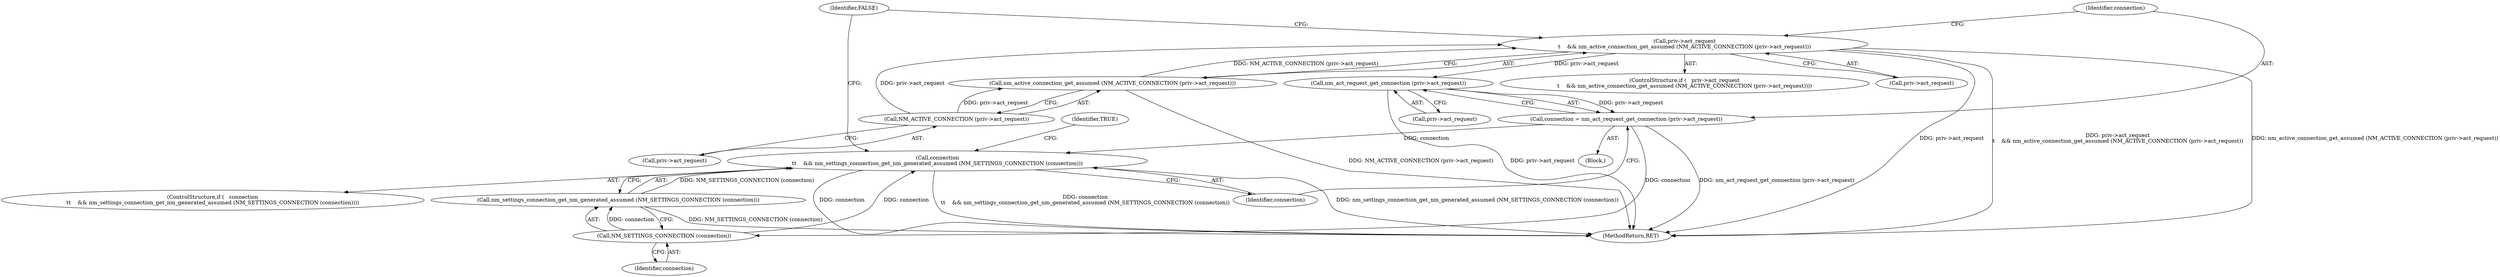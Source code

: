 digraph "0_NetworkManager_d5fc88e573fa58b93034b04d35a2454f5d28cad9@API" {
"1000869" [label="(Call,nm_act_request_get_connection (priv->act_request))"];
"1000857" [label="(Call,priv->act_request\n\t    && nm_active_connection_get_assumed (NM_ACTIVE_CONNECTION (priv->act_request)))"];
"1000862" [label="(Call,NM_ACTIVE_CONNECTION (priv->act_request))"];
"1000861" [label="(Call,nm_active_connection_get_assumed (NM_ACTIVE_CONNECTION (priv->act_request)))"];
"1000867" [label="(Call,connection = nm_act_request_get_connection (priv->act_request))"];
"1000874" [label="(Call,connection\n\t\t    && nm_settings_connection_get_nm_generated_assumed (NM_SETTINGS_CONNECTION (connection)))"];
"1000877" [label="(Call,NM_SETTINGS_CONNECTION (connection))"];
"1000876" [label="(Call,nm_settings_connection_get_nm_generated_assumed (NM_SETTINGS_CONNECTION (connection)))"];
"1000867" [label="(Call,connection = nm_act_request_get_connection (priv->act_request))"];
"1000857" [label="(Call,priv->act_request\n\t    && nm_active_connection_get_assumed (NM_ACTIVE_CONNECTION (priv->act_request)))"];
"1000873" [label="(ControlStructure,if (   connection\n\t\t    && nm_settings_connection_get_nm_generated_assumed (NM_SETTINGS_CONNECTION (connection))))"];
"1000876" [label="(Call,nm_settings_connection_get_nm_generated_assumed (NM_SETTINGS_CONNECTION (connection)))"];
"1000878" [label="(Identifier,connection)"];
"1000882" [label="(Identifier,FALSE)"];
"1000863" [label="(Call,priv->act_request)"];
"1000877" [label="(Call,NM_SETTINGS_CONNECTION (connection))"];
"1000866" [label="(Block,)"];
"1000869" [label="(Call,nm_act_request_get_connection (priv->act_request))"];
"1000874" [label="(Call,connection\n\t\t    && nm_settings_connection_get_nm_generated_assumed (NM_SETTINGS_CONNECTION (connection)))"];
"1007368" [label="(MethodReturn,RET)"];
"1000856" [label="(ControlStructure,if (   priv->act_request\n\t    && nm_active_connection_get_assumed (NM_ACTIVE_CONNECTION (priv->act_request))))"];
"1000858" [label="(Call,priv->act_request)"];
"1000861" [label="(Call,nm_active_connection_get_assumed (NM_ACTIVE_CONNECTION (priv->act_request)))"];
"1000875" [label="(Identifier,connection)"];
"1000870" [label="(Call,priv->act_request)"];
"1000880" [label="(Identifier,TRUE)"];
"1000862" [label="(Call,NM_ACTIVE_CONNECTION (priv->act_request))"];
"1000868" [label="(Identifier,connection)"];
"1000869" -> "1000867"  [label="AST: "];
"1000869" -> "1000870"  [label="CFG: "];
"1000870" -> "1000869"  [label="AST: "];
"1000867" -> "1000869"  [label="CFG: "];
"1000869" -> "1007368"  [label="DDG: priv->act_request"];
"1000869" -> "1000867"  [label="DDG: priv->act_request"];
"1000857" -> "1000869"  [label="DDG: priv->act_request"];
"1000857" -> "1000856"  [label="AST: "];
"1000857" -> "1000858"  [label="CFG: "];
"1000857" -> "1000861"  [label="CFG: "];
"1000858" -> "1000857"  [label="AST: "];
"1000861" -> "1000857"  [label="AST: "];
"1000868" -> "1000857"  [label="CFG: "];
"1000882" -> "1000857"  [label="CFG: "];
"1000857" -> "1007368"  [label="DDG: priv->act_request"];
"1000857" -> "1007368"  [label="DDG: priv->act_request\n\t    && nm_active_connection_get_assumed (NM_ACTIVE_CONNECTION (priv->act_request))"];
"1000857" -> "1007368"  [label="DDG: nm_active_connection_get_assumed (NM_ACTIVE_CONNECTION (priv->act_request))"];
"1000862" -> "1000857"  [label="DDG: priv->act_request"];
"1000861" -> "1000857"  [label="DDG: NM_ACTIVE_CONNECTION (priv->act_request)"];
"1000862" -> "1000861"  [label="AST: "];
"1000862" -> "1000863"  [label="CFG: "];
"1000863" -> "1000862"  [label="AST: "];
"1000861" -> "1000862"  [label="CFG: "];
"1000862" -> "1000861"  [label="DDG: priv->act_request"];
"1000861" -> "1007368"  [label="DDG: NM_ACTIVE_CONNECTION (priv->act_request)"];
"1000867" -> "1000866"  [label="AST: "];
"1000868" -> "1000867"  [label="AST: "];
"1000875" -> "1000867"  [label="CFG: "];
"1000867" -> "1007368"  [label="DDG: nm_act_request_get_connection (priv->act_request)"];
"1000867" -> "1000874"  [label="DDG: connection"];
"1000867" -> "1000877"  [label="DDG: connection"];
"1000874" -> "1000873"  [label="AST: "];
"1000874" -> "1000875"  [label="CFG: "];
"1000874" -> "1000876"  [label="CFG: "];
"1000875" -> "1000874"  [label="AST: "];
"1000876" -> "1000874"  [label="AST: "];
"1000880" -> "1000874"  [label="CFG: "];
"1000882" -> "1000874"  [label="CFG: "];
"1000874" -> "1007368"  [label="DDG: connection\n\t\t    && nm_settings_connection_get_nm_generated_assumed (NM_SETTINGS_CONNECTION (connection))"];
"1000874" -> "1007368"  [label="DDG: nm_settings_connection_get_nm_generated_assumed (NM_SETTINGS_CONNECTION (connection))"];
"1000874" -> "1007368"  [label="DDG: connection"];
"1000877" -> "1000874"  [label="DDG: connection"];
"1000876" -> "1000874"  [label="DDG: NM_SETTINGS_CONNECTION (connection)"];
"1000877" -> "1000876"  [label="AST: "];
"1000877" -> "1000878"  [label="CFG: "];
"1000878" -> "1000877"  [label="AST: "];
"1000876" -> "1000877"  [label="CFG: "];
"1000877" -> "1000876"  [label="DDG: connection"];
"1000876" -> "1007368"  [label="DDG: NM_SETTINGS_CONNECTION (connection)"];
}
